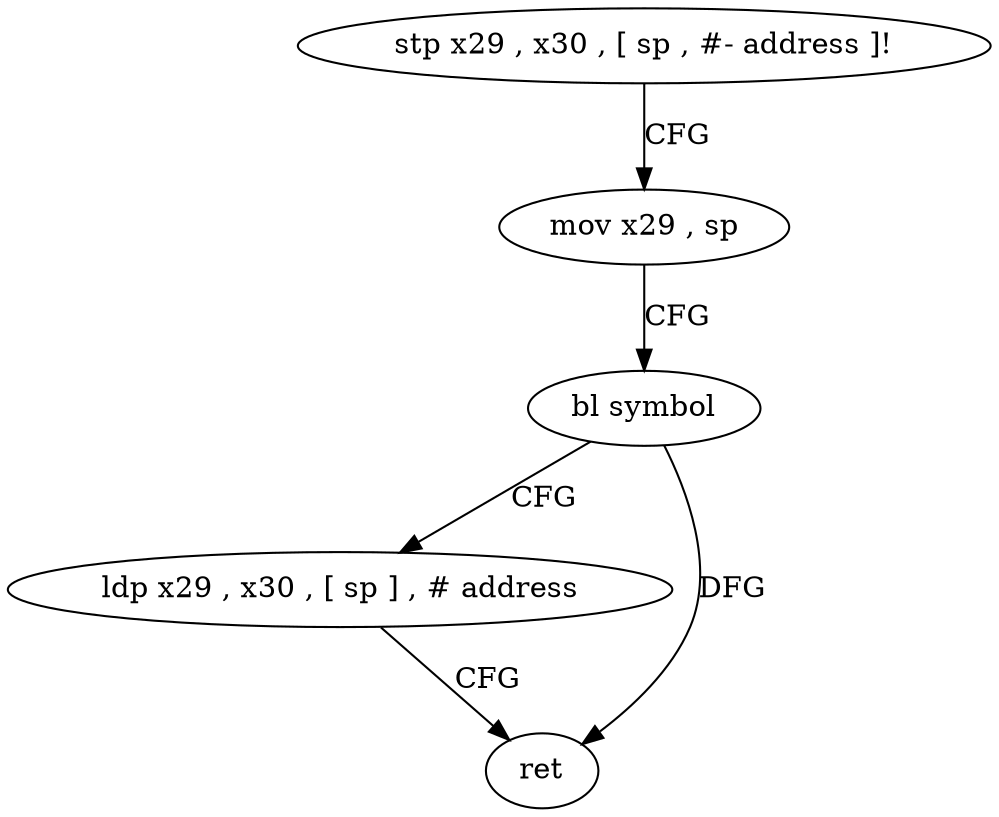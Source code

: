 digraph "func" {
"4198496" [label = "stp x29 , x30 , [ sp , #- address ]!" ]
"4198500" [label = "mov x29 , sp" ]
"4198504" [label = "bl symbol" ]
"4198508" [label = "ldp x29 , x30 , [ sp ] , # address" ]
"4198512" [label = "ret" ]
"4198496" -> "4198500" [ label = "CFG" ]
"4198500" -> "4198504" [ label = "CFG" ]
"4198504" -> "4198508" [ label = "CFG" ]
"4198504" -> "4198512" [ label = "DFG" ]
"4198508" -> "4198512" [ label = "CFG" ]
}
